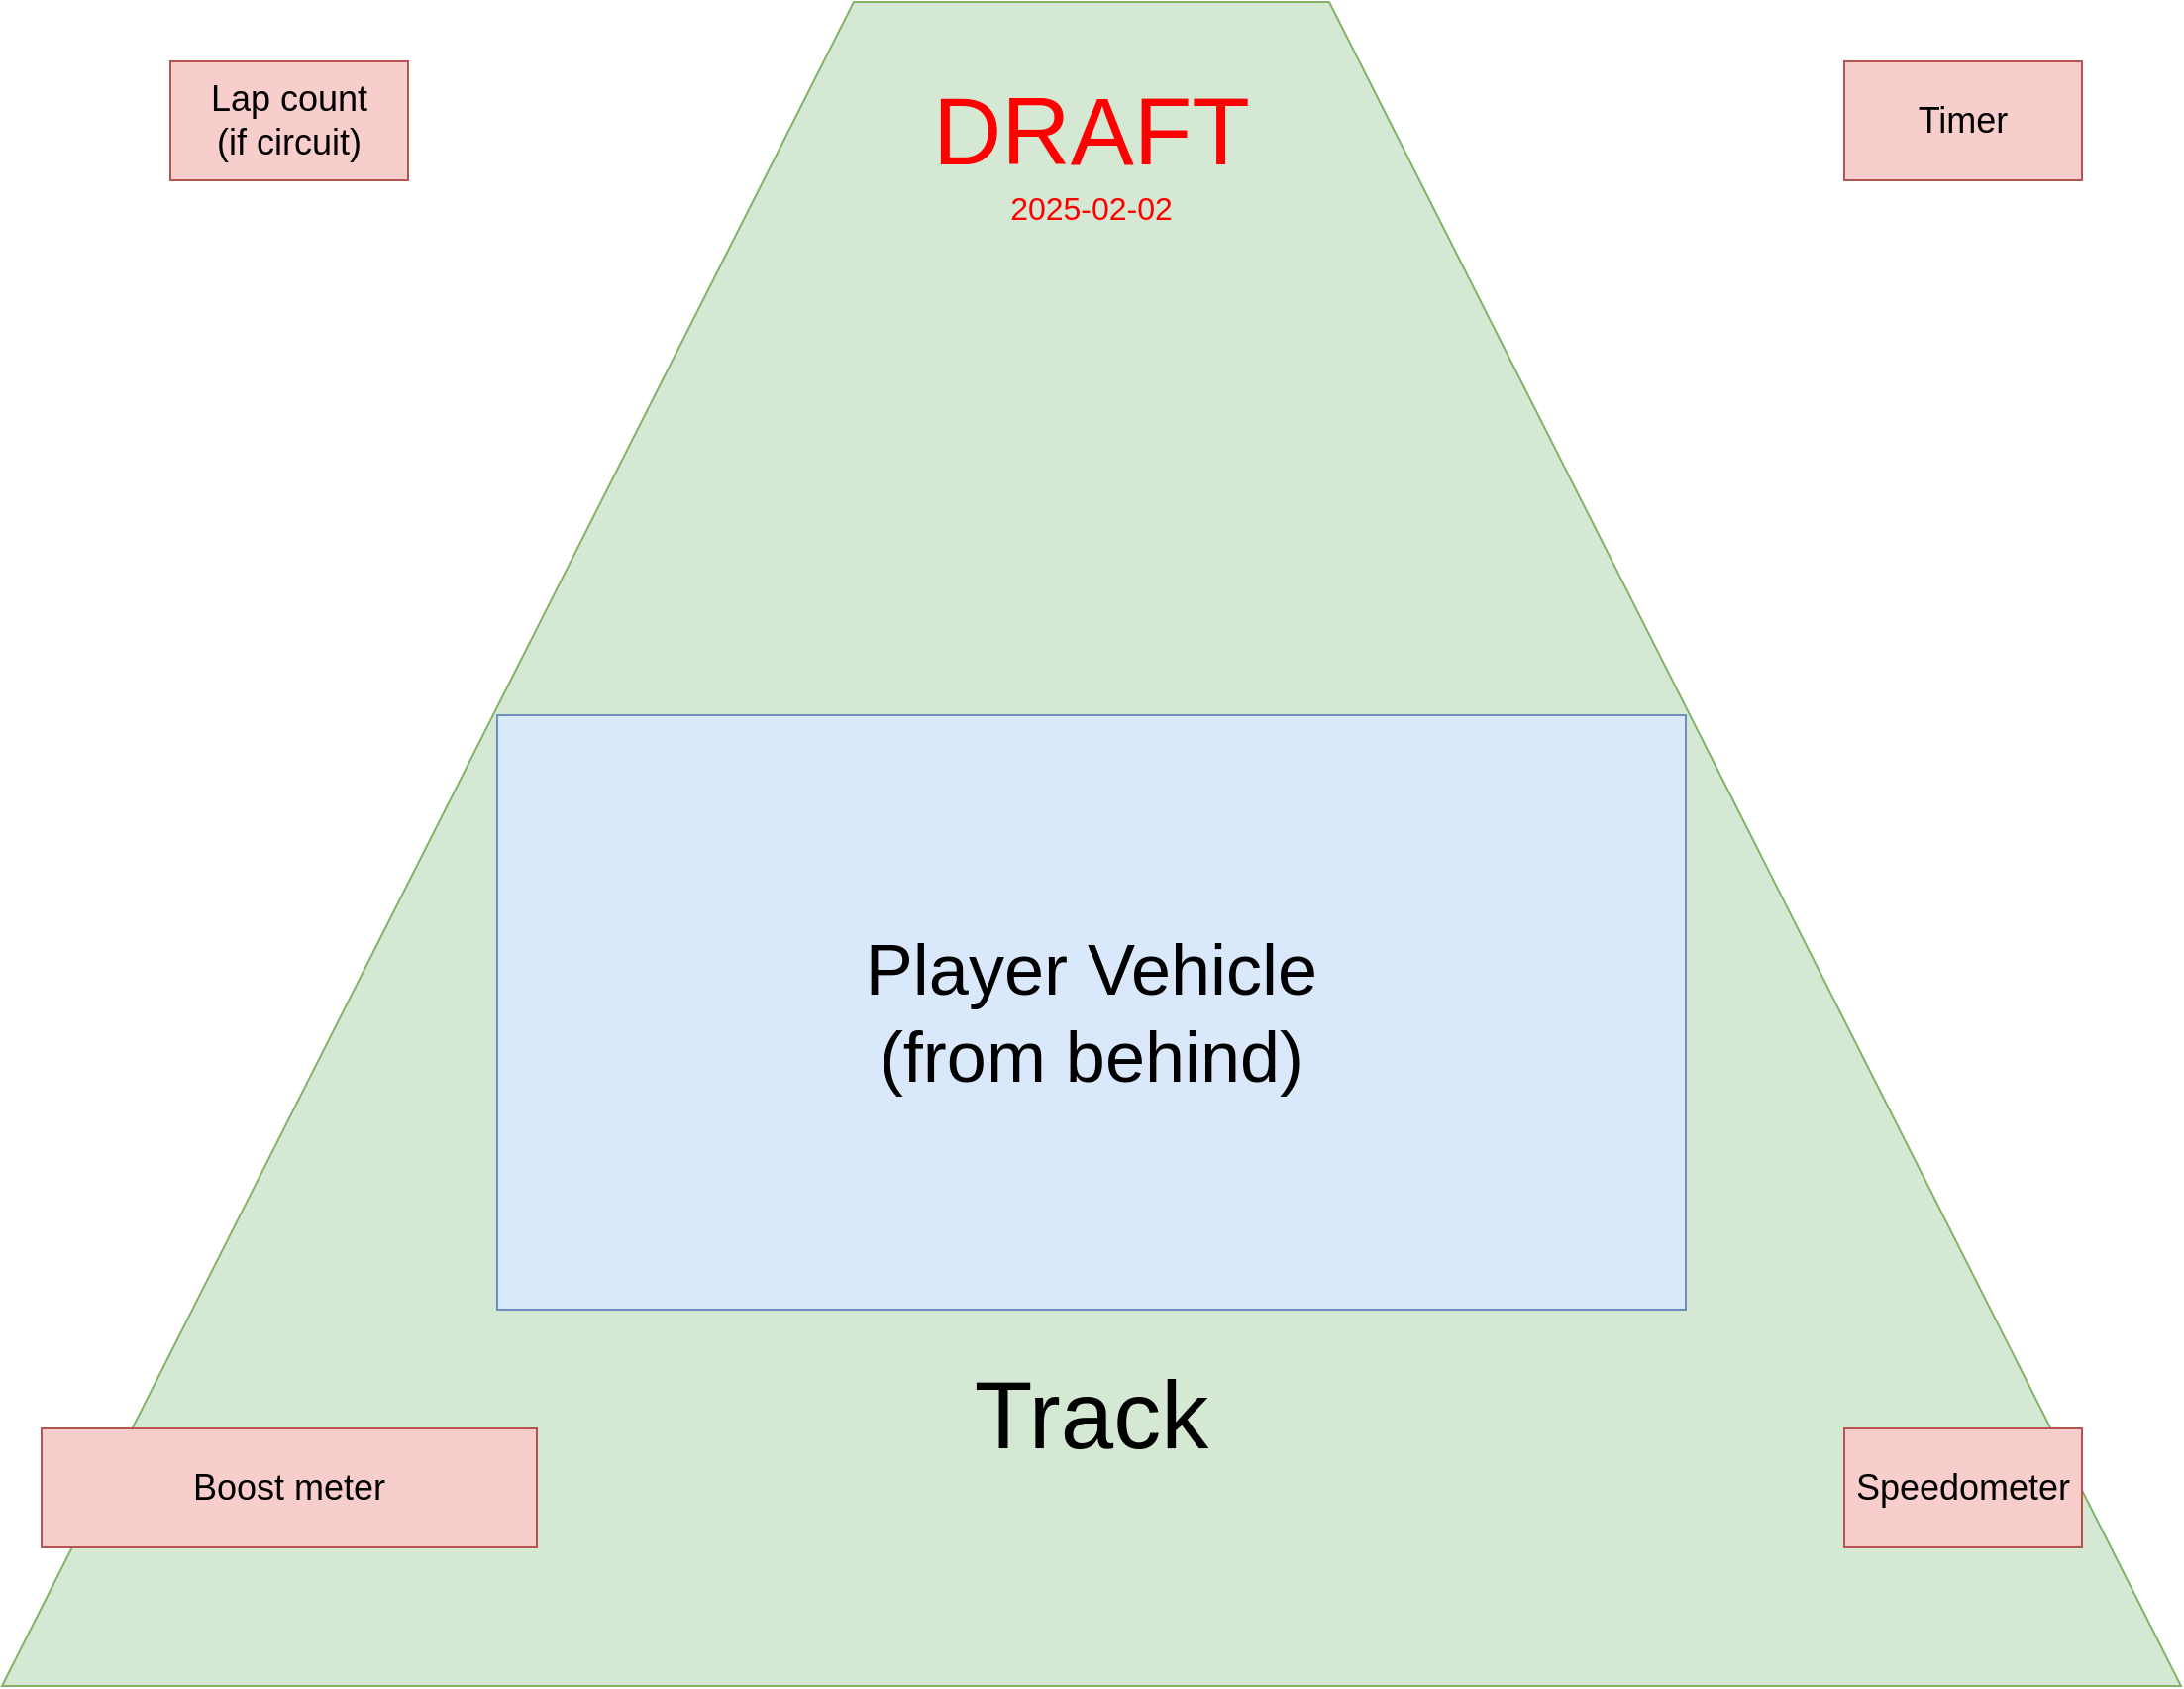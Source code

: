 <mxfile version="26.0.10">
  <diagram name="Page-1" id="t53uICZXq_g7nrYQLDVf">
    <mxGraphModel dx="1434" dy="912" grid="1" gridSize="10" guides="1" tooltips="1" connect="1" arrows="1" fold="1" page="1" pageScale="1" pageWidth="1100" pageHeight="850" math="0" shadow="0">
      <root>
        <mxCell id="0" />
        <mxCell id="1" parent="0" />
        <mxCell id="wNWsFhhuStwqcUuAGPQn-5" value="&lt;div&gt;&lt;font style=&quot;font-size: 48px;&quot;&gt;&lt;br&gt;&lt;/font&gt;&lt;/div&gt;&lt;div&gt;&lt;font style=&quot;font-size: 48px;&quot;&gt;&lt;br&gt;&lt;/font&gt;&lt;/div&gt;&lt;div&gt;&lt;font style=&quot;font-size: 48px;&quot;&gt;&lt;br&gt;&lt;/font&gt;&lt;/div&gt;&lt;div&gt;&lt;font style=&quot;font-size: 48px;&quot;&gt;&lt;br&gt;&lt;/font&gt;&lt;/div&gt;&lt;div&gt;&lt;font style=&quot;font-size: 48px;&quot;&gt;&lt;br&gt;&lt;/font&gt;&lt;/div&gt;&lt;div&gt;&lt;font style=&quot;font-size: 48px;&quot;&gt;&lt;br&gt;&lt;/font&gt;&lt;/div&gt;&lt;div&gt;&lt;font style=&quot;font-size: 48px;&quot;&gt;&lt;br&gt;&lt;/font&gt;&lt;/div&gt;&lt;div&gt;&lt;font style=&quot;font-size: 48px;&quot;&gt;&lt;br&gt;&lt;/font&gt;&lt;/div&gt;&lt;div&gt;&lt;font style=&quot;font-size: 48px;&quot;&gt;&lt;br&gt;&lt;/font&gt;&lt;/div&gt;&lt;div&gt;&lt;font style=&quot;font-size: 48px;&quot;&gt;&lt;br&gt;&lt;/font&gt;&lt;/div&gt;&lt;div&gt;&lt;font style=&quot;font-size: 48px;&quot;&gt;Track&lt;/font&gt;&lt;/div&gt;" style="shape=trapezoid;perimeter=trapezoidPerimeter;whiteSpace=wrap;html=1;fixedSize=1;fillColor=#d5e8d4;strokeColor=#82b366;size=430;" vertex="1" parent="1">
          <mxGeometry width="1100" height="850" as="geometry" />
        </mxCell>
        <mxCell id="wNWsFhhuStwqcUuAGPQn-2" value="&lt;div&gt;&lt;font style=&quot;font-size: 36px;&quot;&gt;Player Vehicle&lt;/font&gt;&lt;/div&gt;&lt;div&gt;&lt;font style=&quot;font-size: 36px;&quot;&gt;(from behind)&lt;br&gt;&lt;/font&gt;&lt;/div&gt;" style="rounded=0;whiteSpace=wrap;html=1;fillColor=#dae8fc;strokeColor=#6c8ebf;" vertex="1" parent="1">
          <mxGeometry x="250" y="360" width="600" height="300" as="geometry" />
        </mxCell>
        <mxCell id="wNWsFhhuStwqcUuAGPQn-3" value="&lt;div&gt;&lt;font style=&quot;font-size: 18px;&quot;&gt;Boost meter&lt;/font&gt;&lt;/div&gt;" style="rounded=0;whiteSpace=wrap;html=1;fillColor=#f8cecc;strokeColor=#b85450;" vertex="1" parent="1">
          <mxGeometry x="20" y="720" width="250" height="60" as="geometry" />
        </mxCell>
        <mxCell id="wNWsFhhuStwqcUuAGPQn-4" value="&lt;font style=&quot;font-size: 18px;&quot;&gt;Speedometer&lt;/font&gt;" style="rounded=0;whiteSpace=wrap;html=1;fillColor=#f8cecc;strokeColor=#b85450;" vertex="1" parent="1">
          <mxGeometry x="930" y="720" width="120" height="60" as="geometry" />
        </mxCell>
        <mxCell id="wNWsFhhuStwqcUuAGPQn-6" value="&lt;div&gt;&lt;font style=&quot;font-size: 18px;&quot;&gt;Lap count&lt;/font&gt;&lt;/div&gt;&lt;div&gt;&lt;font style=&quot;font-size: 18px;&quot;&gt;(if circuit)&lt;br&gt;&lt;/font&gt;&lt;/div&gt;" style="rounded=0;whiteSpace=wrap;html=1;fillColor=#f8cecc;strokeColor=#b85450;" vertex="1" parent="1">
          <mxGeometry x="85" y="30" width="120" height="60" as="geometry" />
        </mxCell>
        <mxCell id="wNWsFhhuStwqcUuAGPQn-7" value="&lt;font style=&quot;font-size: 18px;&quot;&gt;Timer&lt;/font&gt;" style="rounded=0;whiteSpace=wrap;html=1;fillColor=#f8cecc;strokeColor=#b85450;" vertex="1" parent="1">
          <mxGeometry x="930" y="30" width="120" height="60" as="geometry" />
        </mxCell>
        <mxCell id="wNWsFhhuStwqcUuAGPQn-8" value="&lt;div&gt;&lt;font style=&quot;font-size: 48px; color: rgb(255, 0, 0);&quot;&gt;DRAFT&lt;/font&gt;&lt;/div&gt;&lt;div&gt;&lt;font size=&quot;3&quot; style=&quot;color: rgb(255, 0, 0);&quot;&gt;2025-02-02&lt;br&gt;&lt;/font&gt;&lt;/div&gt;" style="text;html=1;align=center;verticalAlign=middle;whiteSpace=wrap;rounded=0;" vertex="1" parent="1">
          <mxGeometry x="455" y="30" width="190" height="90" as="geometry" />
        </mxCell>
      </root>
    </mxGraphModel>
  </diagram>
</mxfile>
